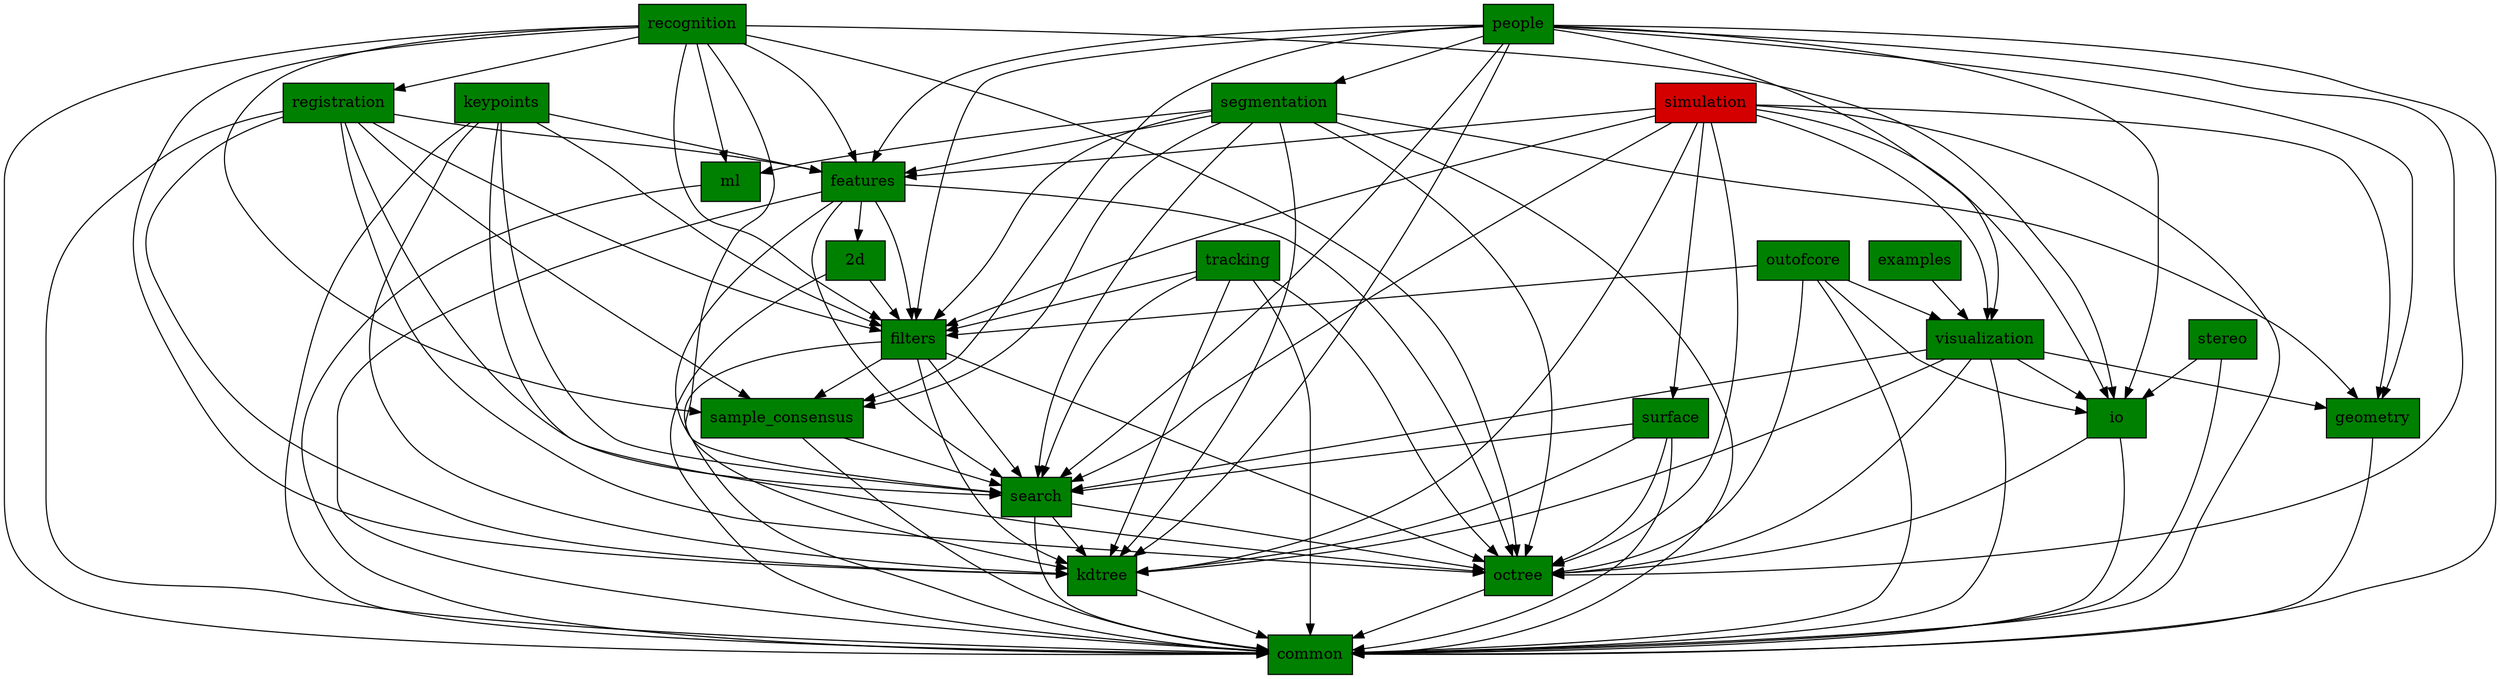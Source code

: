 digraph pcl {
  "common" [style="filled" fillcolor="#008000" shape="box"];
   "kdtree" [style="filled" fillcolor="#008000" shape="box"];
   "kdtree" -> "common";
  "octree" [style="filled" fillcolor="#008000" shape="box"];
   "octree" -> "common";
  "search" [style="filled" fillcolor="#008000" shape="box"];
   "search" -> "common";
  "search" -> "kdtree";
  "search" -> "octree";
  "sample_consensus" [style="filled" fillcolor="#008000" shape="box"];
   "sample_consensus" -> "common";
  "sample_consensus" -> "search";
  "filters" [style="filled" fillcolor="#008000" shape="box"];
   "filters" -> "common";
  "filters" -> "sample_consensus";
  "filters" -> "search";
  "filters" -> "kdtree";
  "filters" -> "octree";
  "2d" [style="filled" fillcolor="#008000" shape="box"];
   "2d" -> "common";
  "2d" -> "filters";
  "geometry" [style="filled" fillcolor="#008000" shape="box"];
   "geometry" -> "common";
  "io" [style="filled" fillcolor="#008000" shape="box"];
   "io" -> "common";
  "io" -> "octree";
  "features" [style="filled" fillcolor="#008000" shape="box"];
   "features" -> "common";
  "features" -> "search";
  "features" -> "kdtree";
  "features" -> "octree";
  "features" -> "filters";
  "features" -> "2d";
  "ml" [style="filled" fillcolor="#008000" shape="box"];
   "ml" -> "common";
  "segmentation" [style="filled" fillcolor="#008000" shape="box"];
   "segmentation" -> "common";
  "segmentation" -> "geometry";
  "segmentation" -> "search";
  "segmentation" -> "sample_consensus";
  "segmentation" -> "kdtree";
  "segmentation" -> "octree";
  "segmentation" -> "features";
  "segmentation" -> "filters";
  "segmentation" -> "ml";
  "visualization" [style="filled" fillcolor="#008000" shape="box"];
   "visualization" -> "common";
  "visualization" -> "io";
  "visualization" -> "kdtree";
  "visualization" -> "geometry";
  "visualization" -> "search";
  "visualization" -> "octree";
  "surface" [style="filled" fillcolor="#008000" shape="box"];
   "surface" -> "common";
  "surface" -> "search";
  "surface" -> "kdtree";
  "surface" -> "octree";
  "registration" [style="filled" fillcolor="#008000" shape="box"];
   "registration" -> "common";
  "registration" -> "octree";
  "registration" -> "kdtree";
  "registration" -> "search";
  "registration" -> "sample_consensus";
  "registration" -> "features";
  "registration" -> "filters";
  "keypoints" [style="filled" fillcolor="#008000" shape="box"];
   "keypoints" -> "common";
  "keypoints" -> "search";
  "keypoints" -> "kdtree";
  "keypoints" -> "octree";
  "keypoints" -> "features";
  "keypoints" -> "filters";
  "tracking" [style="filled" fillcolor="#008000" shape="box"];
   "tracking" -> "common";
  "tracking" -> "search";
  "tracking" -> "kdtree";
  "tracking" -> "filters";
  "tracking" -> "octree";
  "recognition" [style="filled" fillcolor="#008000" shape="box"];
   "recognition" -> "common";
  "recognition" -> "io";
  "recognition" -> "search";
  "recognition" -> "kdtree";
  "recognition" -> "octree";
  "recognition" -> "features";
  "recognition" -> "filters";
  "recognition" -> "registration";
  "recognition" -> "sample_consensus";
  "recognition" -> "ml";
  "stereo" [style="filled" fillcolor="#008000" shape="box"];
   "stereo" -> "common";
  "stereo" -> "io";
  "outofcore" [style="filled" fillcolor="#008000" shape="box"];
   "outofcore" -> "common";
  "outofcore" -> "io";
  "outofcore" -> "filters";
  "outofcore" -> "octree";
  "outofcore" -> "visualization";
  "examples" [style="filled" fillcolor="#008000" shape="box"];
   "examples" -> "visualization";
  "people" [style="filled" fillcolor="#008000" shape="box"];
   "people" -> "common";
  "people" -> "kdtree";
  "people" -> "search";
  "people" -> "features";
  "people" -> "sample_consensus";
  "people" -> "filters";
  "people" -> "io";
  "people" -> "visualization";
  "people" -> "geometry";
  "people" -> "segmentation";
  "people" -> "octree";
  "simulation" [style="filled" fillcolor="#D40000" shape="box"];
   "simulation" -> "common";
  "simulation" -> "io";
  "simulation" -> "surface";
  "simulation" -> "kdtree";
  "simulation" -> "features";
  "simulation" -> "search";
  "simulation" -> "octree";
  "simulation" -> "visualization";
  "simulation" -> "filters";
  "simulation" -> "geometry";
}
